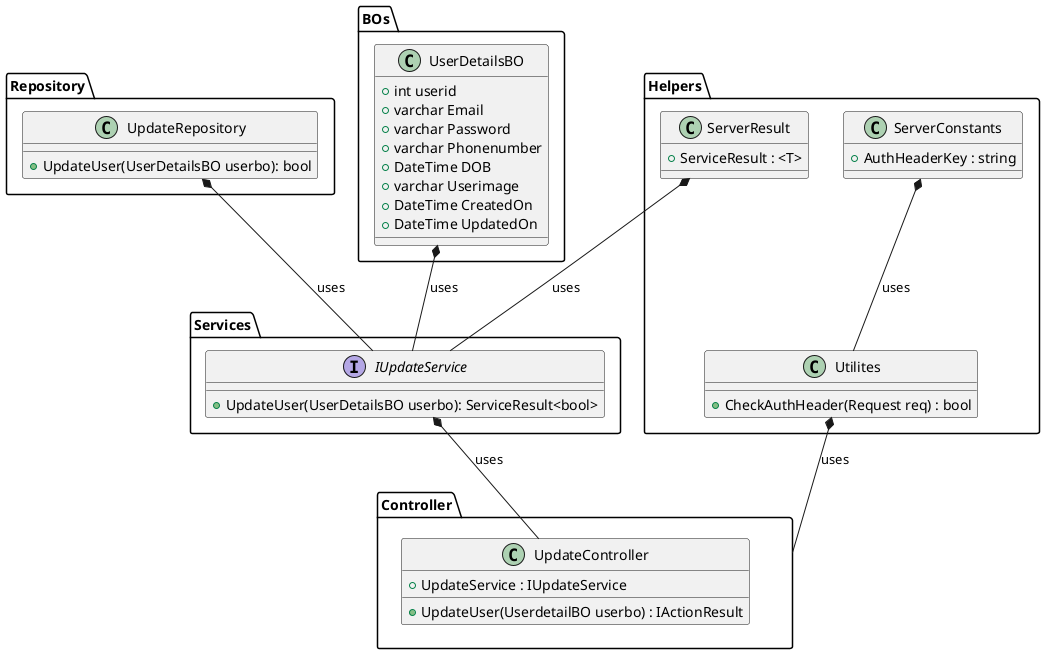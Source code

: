 @startuml
package Controller {
class UpdateController {
    + UpdateService : IUpdateService
    + UpdateUser(UserdetailBO userbo) : IActionResult
} 

}
package "Services" {
    interface IUpdateService {
 
        + UpdateUser(UserDetailsBO userbo): ServiceResult<bool>
    }
}

package "Repository" {
    class UpdateRepository {

        + UpdateUser(UserDetailsBO userbo): bool
        
    }
}

package "BOs"{
    class UserDetailsBO {
         + int userid
        + varchar Email
        + varchar Password
        + varchar Phonenumber
        + DateTime DOB
        +varchar Userimage
        + DateTime CreatedOn
        + DateTime UpdatedOn      
    }
  
}
package Helpers {
    Class Utilites {
        + CheckAuthHeader(Request req) : bool
    }

    Class ServerConstants {
        + AuthHeaderKey : string
    }
      Class ServerResult {
        + ServiceResult : <T>
    }
}

IUpdateService *-- UpdateController : uses
UpdateRepository *-- IUpdateService : uses
UserDetailsBO *-- IUpdateService : uses
ServerResult *-- IUpdateService :uses

Utilites *-- Controller : uses
ServerConstants *-- Utilites : uses
@enduml